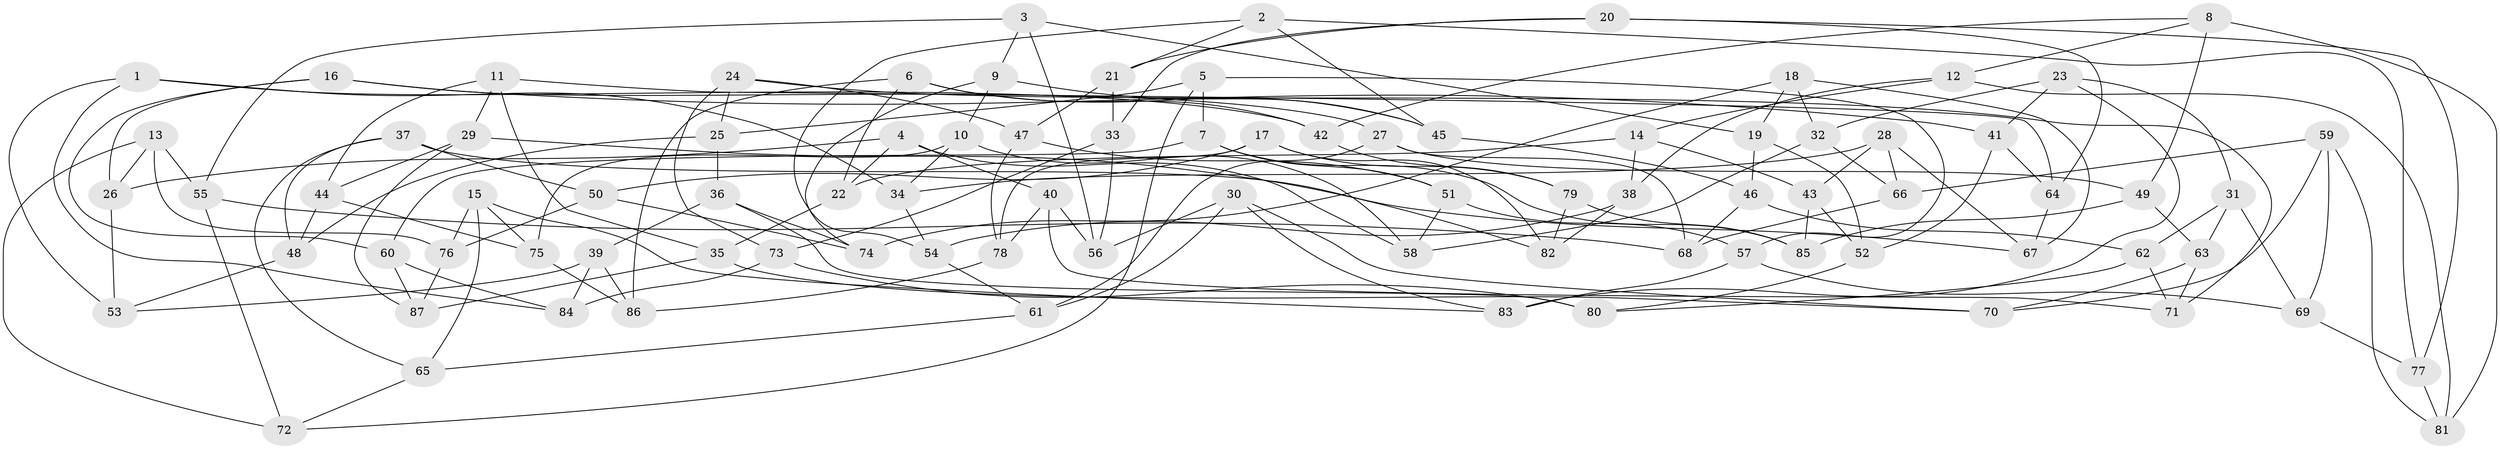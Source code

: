 // Generated by graph-tools (version 1.1) at 2025/03/03/09/25 03:03:01]
// undirected, 87 vertices, 174 edges
graph export_dot {
graph [start="1"]
  node [color=gray90,style=filled];
  1;
  2;
  3;
  4;
  5;
  6;
  7;
  8;
  9;
  10;
  11;
  12;
  13;
  14;
  15;
  16;
  17;
  18;
  19;
  20;
  21;
  22;
  23;
  24;
  25;
  26;
  27;
  28;
  29;
  30;
  31;
  32;
  33;
  34;
  35;
  36;
  37;
  38;
  39;
  40;
  41;
  42;
  43;
  44;
  45;
  46;
  47;
  48;
  49;
  50;
  51;
  52;
  53;
  54;
  55;
  56;
  57;
  58;
  59;
  60;
  61;
  62;
  63;
  64;
  65;
  66;
  67;
  68;
  69;
  70;
  71;
  72;
  73;
  74;
  75;
  76;
  77;
  78;
  79;
  80;
  81;
  82;
  83;
  84;
  85;
  86;
  87;
  1 -- 34;
  1 -- 42;
  1 -- 53;
  1 -- 84;
  2 -- 21;
  2 -- 54;
  2 -- 77;
  2 -- 45;
  3 -- 9;
  3 -- 19;
  3 -- 56;
  3 -- 55;
  4 -- 22;
  4 -- 40;
  4 -- 26;
  4 -- 58;
  5 -- 57;
  5 -- 25;
  5 -- 7;
  5 -- 72;
  6 -- 42;
  6 -- 45;
  6 -- 86;
  6 -- 22;
  7 -- 85;
  7 -- 60;
  7 -- 51;
  8 -- 49;
  8 -- 42;
  8 -- 12;
  8 -- 81;
  9 -- 10;
  9 -- 74;
  9 -- 45;
  10 -- 34;
  10 -- 75;
  10 -- 58;
  11 -- 35;
  11 -- 44;
  11 -- 29;
  11 -- 64;
  12 -- 38;
  12 -- 14;
  12 -- 81;
  13 -- 55;
  13 -- 26;
  13 -- 76;
  13 -- 72;
  14 -- 22;
  14 -- 38;
  14 -- 43;
  15 -- 76;
  15 -- 75;
  15 -- 65;
  15 -- 83;
  16 -- 41;
  16 -- 27;
  16 -- 60;
  16 -- 26;
  17 -- 82;
  17 -- 78;
  17 -- 50;
  17 -- 79;
  18 -- 19;
  18 -- 74;
  18 -- 32;
  18 -- 67;
  19 -- 52;
  19 -- 46;
  20 -- 33;
  20 -- 77;
  20 -- 64;
  20 -- 21;
  21 -- 47;
  21 -- 33;
  22 -- 35;
  23 -- 32;
  23 -- 31;
  23 -- 41;
  23 -- 83;
  24 -- 71;
  24 -- 25;
  24 -- 47;
  24 -- 73;
  25 -- 36;
  25 -- 48;
  26 -- 53;
  27 -- 49;
  27 -- 68;
  27 -- 61;
  28 -- 67;
  28 -- 34;
  28 -- 66;
  28 -- 43;
  29 -- 44;
  29 -- 87;
  29 -- 82;
  30 -- 83;
  30 -- 70;
  30 -- 61;
  30 -- 56;
  31 -- 63;
  31 -- 69;
  31 -- 62;
  32 -- 66;
  32 -- 58;
  33 -- 56;
  33 -- 73;
  34 -- 54;
  35 -- 70;
  35 -- 87;
  36 -- 80;
  36 -- 74;
  36 -- 39;
  37 -- 65;
  37 -- 67;
  37 -- 50;
  37 -- 48;
  38 -- 82;
  38 -- 54;
  39 -- 86;
  39 -- 53;
  39 -- 84;
  40 -- 78;
  40 -- 71;
  40 -- 56;
  41 -- 64;
  41 -- 52;
  42 -- 79;
  43 -- 85;
  43 -- 52;
  44 -- 75;
  44 -- 48;
  45 -- 46;
  46 -- 62;
  46 -- 68;
  47 -- 78;
  47 -- 51;
  48 -- 53;
  49 -- 63;
  49 -- 85;
  50 -- 74;
  50 -- 76;
  51 -- 58;
  51 -- 57;
  52 -- 80;
  54 -- 61;
  55 -- 72;
  55 -- 68;
  57 -- 69;
  57 -- 83;
  59 -- 70;
  59 -- 81;
  59 -- 66;
  59 -- 69;
  60 -- 87;
  60 -- 84;
  61 -- 65;
  62 -- 71;
  62 -- 80;
  63 -- 70;
  63 -- 71;
  64 -- 67;
  65 -- 72;
  66 -- 68;
  69 -- 77;
  73 -- 80;
  73 -- 84;
  75 -- 86;
  76 -- 87;
  77 -- 81;
  78 -- 86;
  79 -- 82;
  79 -- 85;
}
